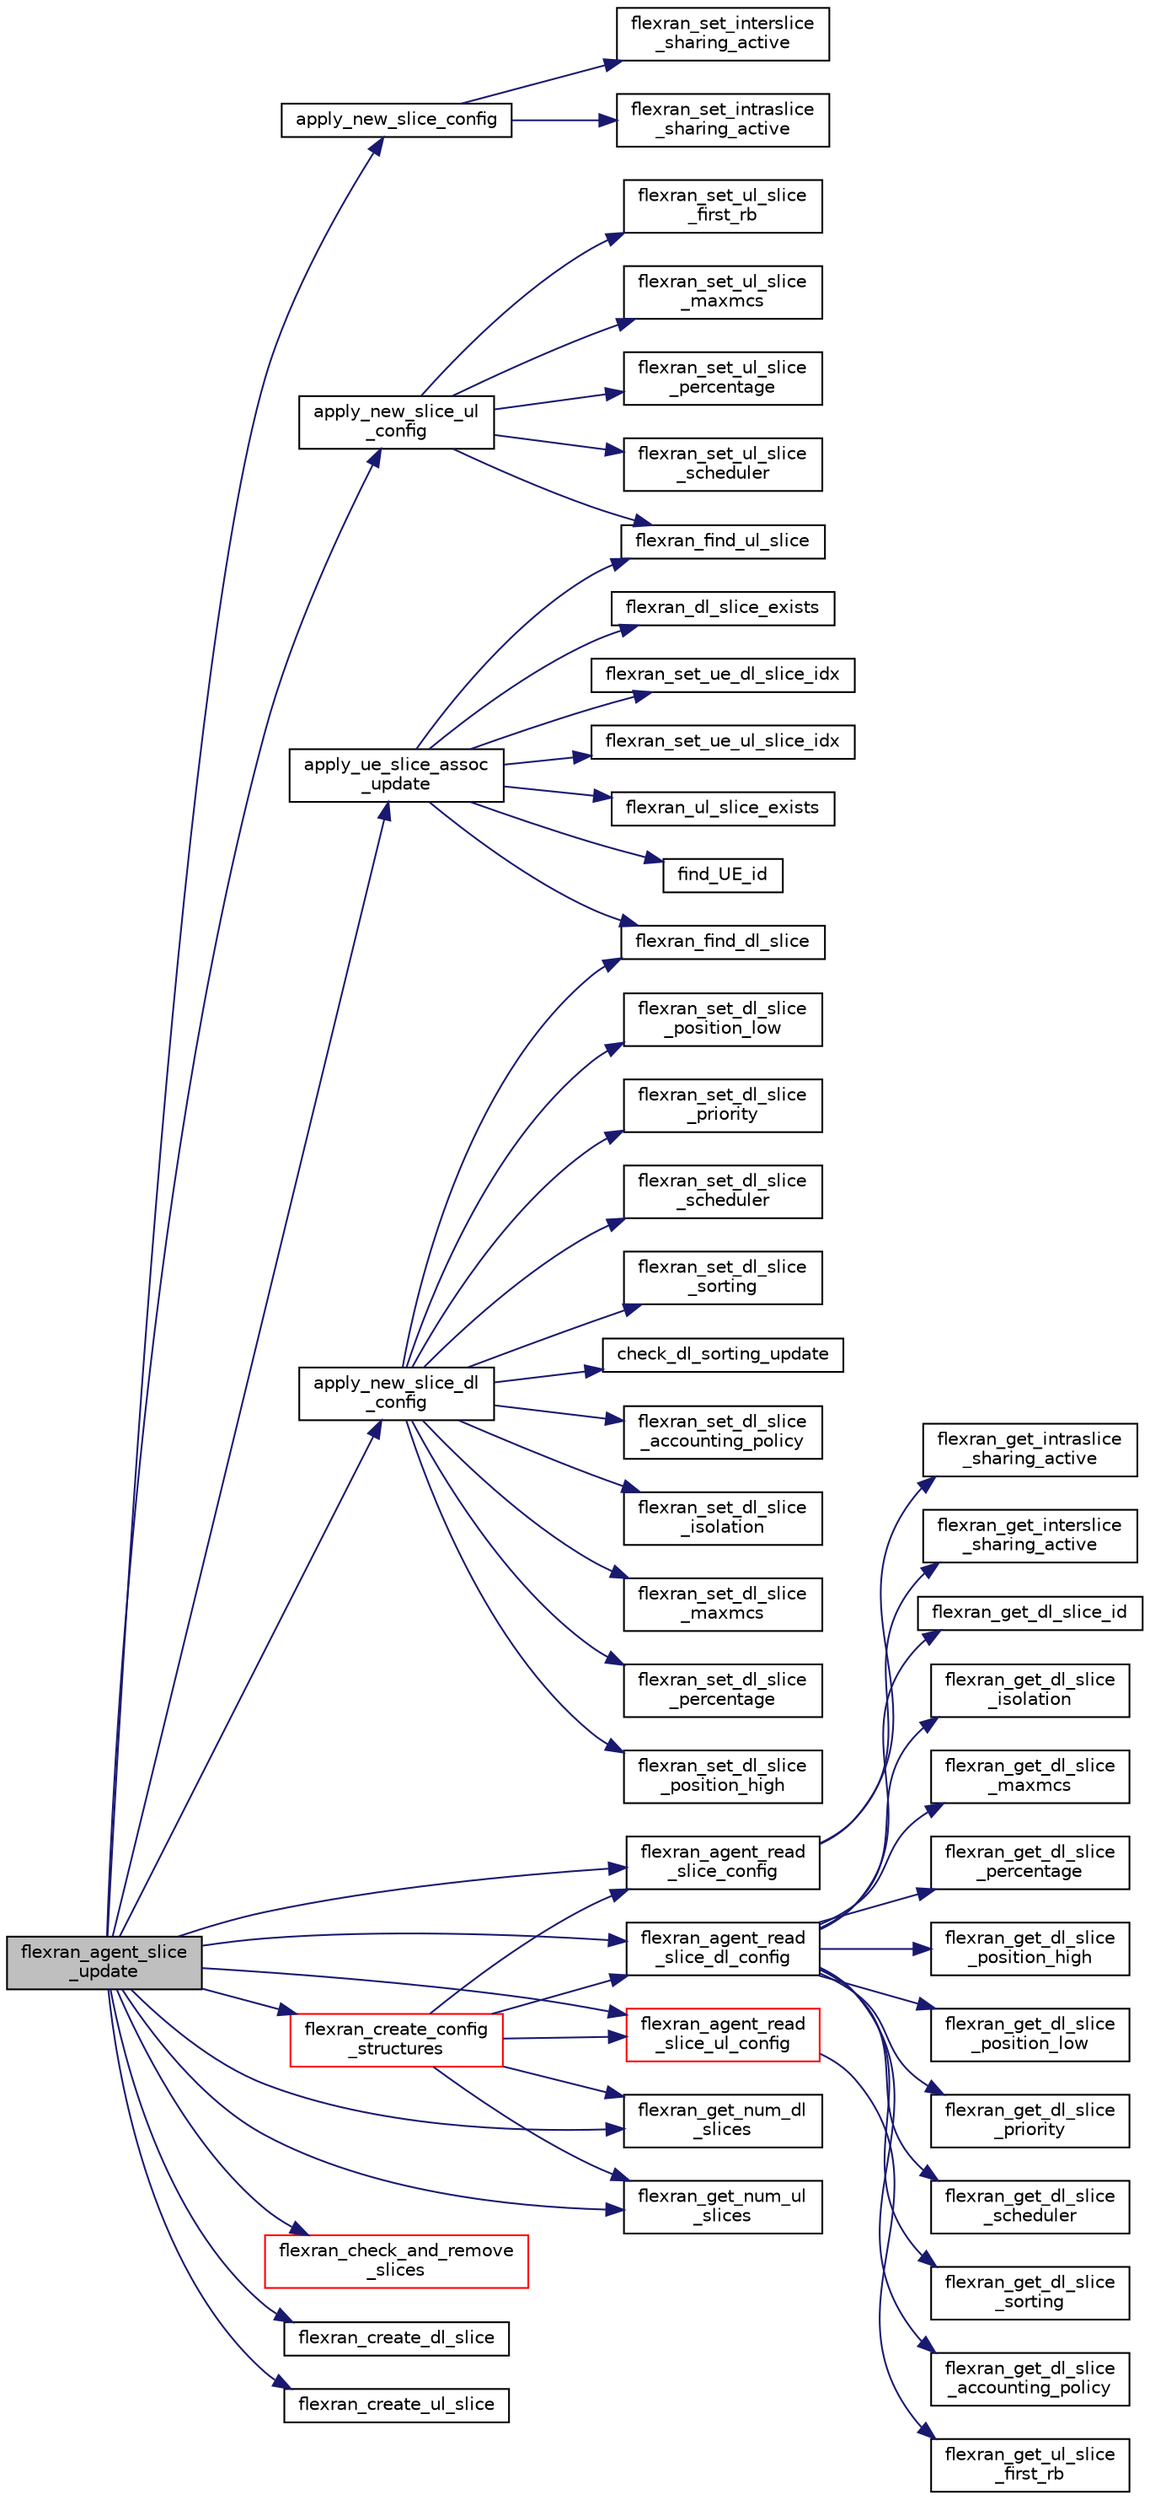 digraph "flexran_agent_slice_update"
{
 // LATEX_PDF_SIZE
  edge [fontname="Helvetica",fontsize="10",labelfontname="Helvetica",labelfontsize="10"];
  node [fontname="Helvetica",fontsize="10",shape=record];
  rankdir="LR";
  Node1 [label="flexran_agent_slice\l_update",height=0.2,width=0.4,color="black", fillcolor="grey75", style="filled", fontcolor="black",tooltip=" "];
  Node1 -> Node2 [color="midnightblue",fontsize="10",style="solid",fontname="Helvetica"];
  Node2 [label="apply_new_slice_config",height=0.2,width=0.4,color="black", fillcolor="white", style="filled",URL="$flexran__agent__mac__internal_8c.html#a5eb4a13c2656974e8052d627fffe9267",tooltip=" "];
  Node2 -> Node3 [color="midnightblue",fontsize="10",style="solid",fontname="Helvetica"];
  Node3 [label="flexran_set_interslice\l_sharing_active",height=0.2,width=0.4,color="black", fillcolor="white", style="filled",URL="$flexran__agent__ran__api_8c.html#a9ee465405ba5ee7e96626bc0bc95c56a",tooltip=" "];
  Node2 -> Node4 [color="midnightblue",fontsize="10",style="solid",fontname="Helvetica"];
  Node4 [label="flexran_set_intraslice\l_sharing_active",height=0.2,width=0.4,color="black", fillcolor="white", style="filled",URL="$flexran__agent__ran__api_8c.html#ae18d7d5fa14c06c2a74c9936190783fa",tooltip=" "];
  Node1 -> Node5 [color="midnightblue",fontsize="10",style="solid",fontname="Helvetica"];
  Node5 [label="apply_new_slice_dl\l_config",height=0.2,width=0.4,color="black", fillcolor="white", style="filled",URL="$flexran__agent__mac__internal_8c.html#a8ccf69e5ff0ea80cd310faa149b4f6c1",tooltip=" "];
  Node5 -> Node6 [color="midnightblue",fontsize="10",style="solid",fontname="Helvetica"];
  Node6 [label="check_dl_sorting_update",height=0.2,width=0.4,color="black", fillcolor="white", style="filled",URL="$flexran__agent__mac__internal_8c.html#a87c687a6df39c8b271454c4aec4d8a39",tooltip=" "];
  Node5 -> Node7 [color="midnightblue",fontsize="10",style="solid",fontname="Helvetica"];
  Node7 [label="flexran_find_dl_slice",height=0.2,width=0.4,color="black", fillcolor="white", style="filled",URL="$flexran__agent__ran__api_8c.html#a0a7a002fa8ff5f0b3b37027898a2c252",tooltip=" "];
  Node5 -> Node8 [color="midnightblue",fontsize="10",style="solid",fontname="Helvetica"];
  Node8 [label="flexran_set_dl_slice\l_accounting_policy",height=0.2,width=0.4,color="black", fillcolor="white", style="filled",URL="$flexran__agent__ran__api_8c.html#a36c652d8f658d5d13d2edd00af452751",tooltip=" "];
  Node5 -> Node9 [color="midnightblue",fontsize="10",style="solid",fontname="Helvetica"];
  Node9 [label="flexran_set_dl_slice\l_isolation",height=0.2,width=0.4,color="black", fillcolor="white", style="filled",URL="$flexran__agent__ran__api_8c.html#a7fcc4654146e352697a58803f60d2c65",tooltip=" "];
  Node5 -> Node10 [color="midnightblue",fontsize="10",style="solid",fontname="Helvetica"];
  Node10 [label="flexran_set_dl_slice\l_maxmcs",height=0.2,width=0.4,color="black", fillcolor="white", style="filled",URL="$flexran__agent__ran__api_8c.html#aae60e8defff3276c093076a001a07418",tooltip=" "];
  Node5 -> Node11 [color="midnightblue",fontsize="10",style="solid",fontname="Helvetica"];
  Node11 [label="flexran_set_dl_slice\l_percentage",height=0.2,width=0.4,color="black", fillcolor="white", style="filled",URL="$flexran__agent__ran__api_8c.html#ab13aa26d816583313a269fddf888c012",tooltip=" "];
  Node5 -> Node12 [color="midnightblue",fontsize="10",style="solid",fontname="Helvetica"];
  Node12 [label="flexran_set_dl_slice\l_position_high",height=0.2,width=0.4,color="black", fillcolor="white", style="filled",URL="$flexran__agent__ran__api_8c.html#a40d35a411e7b385009a3ed987435e4c6",tooltip=" "];
  Node5 -> Node13 [color="midnightblue",fontsize="10",style="solid",fontname="Helvetica"];
  Node13 [label="flexran_set_dl_slice\l_position_low",height=0.2,width=0.4,color="black", fillcolor="white", style="filled",URL="$flexran__agent__ran__api_8c.html#a2c60d592bddc4089c49bf529248a7e0b",tooltip=" "];
  Node5 -> Node14 [color="midnightblue",fontsize="10",style="solid",fontname="Helvetica"];
  Node14 [label="flexran_set_dl_slice\l_priority",height=0.2,width=0.4,color="black", fillcolor="white", style="filled",URL="$flexran__agent__ran__api_8c.html#a6e8064db9dd72fa65cc790bc75a28651",tooltip=" "];
  Node5 -> Node15 [color="midnightblue",fontsize="10",style="solid",fontname="Helvetica"];
  Node15 [label="flexran_set_dl_slice\l_scheduler",height=0.2,width=0.4,color="black", fillcolor="white", style="filled",URL="$flexran__agent__ran__api_8c.html#a7da3c53ca65607c5b84db9fe3170c8f6",tooltip=" "];
  Node5 -> Node16 [color="midnightblue",fontsize="10",style="solid",fontname="Helvetica"];
  Node16 [label="flexran_set_dl_slice\l_sorting",height=0.2,width=0.4,color="black", fillcolor="white", style="filled",URL="$flexran__agent__ran__api_8c.html#a579fb62bc78e44e990bec609b5d5aa6f",tooltip=" "];
  Node1 -> Node17 [color="midnightblue",fontsize="10",style="solid",fontname="Helvetica"];
  Node17 [label="apply_new_slice_ul\l_config",height=0.2,width=0.4,color="black", fillcolor="white", style="filled",URL="$flexran__agent__mac__internal_8c.html#ab2557ab0ae1be3f30d9cc38cf493e1bb",tooltip=" "];
  Node17 -> Node18 [color="midnightblue",fontsize="10",style="solid",fontname="Helvetica"];
  Node18 [label="flexran_find_ul_slice",height=0.2,width=0.4,color="black", fillcolor="white", style="filled",URL="$flexran__agent__ran__api_8c.html#a92a4d115e3b391bc33d51018df8a3b78",tooltip=" "];
  Node17 -> Node19 [color="midnightblue",fontsize="10",style="solid",fontname="Helvetica"];
  Node19 [label="flexran_set_ul_slice\l_first_rb",height=0.2,width=0.4,color="black", fillcolor="white", style="filled",URL="$flexran__agent__ran__api_8c.html#a63755d3b9f9f8316f3d63b2305def126",tooltip=" "];
  Node17 -> Node20 [color="midnightblue",fontsize="10",style="solid",fontname="Helvetica"];
  Node20 [label="flexran_set_ul_slice\l_maxmcs",height=0.2,width=0.4,color="black", fillcolor="white", style="filled",URL="$flexran__agent__ran__api_8c.html#af065db0ee913bc534e71f5e443c71f88",tooltip=" "];
  Node17 -> Node21 [color="midnightblue",fontsize="10",style="solid",fontname="Helvetica"];
  Node21 [label="flexran_set_ul_slice\l_percentage",height=0.2,width=0.4,color="black", fillcolor="white", style="filled",URL="$flexran__agent__ran__api_8c.html#a5fa0257997390fb29033f3e4b43bd249",tooltip=" "];
  Node17 -> Node22 [color="midnightblue",fontsize="10",style="solid",fontname="Helvetica"];
  Node22 [label="flexran_set_ul_slice\l_scheduler",height=0.2,width=0.4,color="black", fillcolor="white", style="filled",URL="$flexran__agent__ran__api_8c.html#a7dde094f3c9e375561cccf93034049a1",tooltip=" "];
  Node1 -> Node23 [color="midnightblue",fontsize="10",style="solid",fontname="Helvetica"];
  Node23 [label="apply_ue_slice_assoc\l_update",height=0.2,width=0.4,color="black", fillcolor="white", style="filled",URL="$flexran__agent__mac__internal_8c.html#ab9321bf80f8e95903c4cbe8b0e1bc90a",tooltip=" "];
  Node23 -> Node24 [color="midnightblue",fontsize="10",style="solid",fontname="Helvetica"];
  Node24 [label="find_UE_id",height=0.2,width=0.4,color="black", fillcolor="white", style="filled",URL="$group____mac.html#ga35a30760cd6df3d2fcadef04c55d66ea",tooltip=" "];
  Node23 -> Node25 [color="midnightblue",fontsize="10",style="solid",fontname="Helvetica"];
  Node25 [label="flexran_dl_slice_exists",height=0.2,width=0.4,color="black", fillcolor="white", style="filled",URL="$flexran__agent__ran__api_8c.html#a7655cbf0aeb245faa659bcfbd1159712",tooltip=" "];
  Node23 -> Node7 [color="midnightblue",fontsize="10",style="solid",fontname="Helvetica"];
  Node23 -> Node18 [color="midnightblue",fontsize="10",style="solid",fontname="Helvetica"];
  Node23 -> Node26 [color="midnightblue",fontsize="10",style="solid",fontname="Helvetica"];
  Node26 [label="flexran_set_ue_dl_slice_idx",height=0.2,width=0.4,color="black", fillcolor="white", style="filled",URL="$flexran__agent__ran__api_8c.html#a1fa741f6be4f6108f99cacfca49a62ef",tooltip=" "];
  Node23 -> Node27 [color="midnightblue",fontsize="10",style="solid",fontname="Helvetica"];
  Node27 [label="flexran_set_ue_ul_slice_idx",height=0.2,width=0.4,color="black", fillcolor="white", style="filled",URL="$flexran__agent__ran__api_8c.html#a48dce39073d9da74ace515edd15d0638",tooltip=" "];
  Node23 -> Node28 [color="midnightblue",fontsize="10",style="solid",fontname="Helvetica"];
  Node28 [label="flexran_ul_slice_exists",height=0.2,width=0.4,color="black", fillcolor="white", style="filled",URL="$flexran__agent__ran__api_8c.html#afa4103638f229597ea2cded2b5d36c66",tooltip=" "];
  Node1 -> Node29 [color="midnightblue",fontsize="10",style="solid",fontname="Helvetica"];
  Node29 [label="flexran_agent_read\l_slice_config",height=0.2,width=0.4,color="black", fillcolor="white", style="filled",URL="$flexran__agent__mac__internal_8c.html#a9fb0d92225e3ee54fd4e76e912367148",tooltip=" "];
  Node29 -> Node30 [color="midnightblue",fontsize="10",style="solid",fontname="Helvetica"];
  Node30 [label="flexran_get_interslice\l_sharing_active",height=0.2,width=0.4,color="black", fillcolor="white", style="filled",URL="$flexran__agent__ran__api_8c.html#ae89268642d7fcc5907fa771b2fb0e8ad",tooltip=" "];
  Node29 -> Node31 [color="midnightblue",fontsize="10",style="solid",fontname="Helvetica"];
  Node31 [label="flexran_get_intraslice\l_sharing_active",height=0.2,width=0.4,color="black", fillcolor="white", style="filled",URL="$flexran__agent__ran__api_8c.html#abeb11c02e6d53a9993f2ba4f4a3baf88",tooltip=" "];
  Node1 -> Node32 [color="midnightblue",fontsize="10",style="solid",fontname="Helvetica"];
  Node32 [label="flexran_agent_read\l_slice_dl_config",height=0.2,width=0.4,color="black", fillcolor="white", style="filled",URL="$flexran__agent__mac__internal_8c.html#a88e682ddafd4a23f7fb981dbb7d45ad0",tooltip=" "];
  Node32 -> Node33 [color="midnightblue",fontsize="10",style="solid",fontname="Helvetica"];
  Node33 [label="flexran_get_dl_slice\l_accounting_policy",height=0.2,width=0.4,color="black", fillcolor="white", style="filled",URL="$flexran__agent__ran__api_8c.html#a39d80fb8256bc0b6062a7176627a489c",tooltip=" "];
  Node32 -> Node34 [color="midnightblue",fontsize="10",style="solid",fontname="Helvetica"];
  Node34 [label="flexran_get_dl_slice_id",height=0.2,width=0.4,color="black", fillcolor="white", style="filled",URL="$flexran__agent__ran__api_8c.html#a079e16a3540c8441a70f131197164598",tooltip=" "];
  Node32 -> Node35 [color="midnightblue",fontsize="10",style="solid",fontname="Helvetica"];
  Node35 [label="flexran_get_dl_slice\l_isolation",height=0.2,width=0.4,color="black", fillcolor="white", style="filled",URL="$flexran__agent__ran__api_8c.html#a02770956dcaa2614103f1e9caf8c8d17",tooltip=" "];
  Node32 -> Node36 [color="midnightblue",fontsize="10",style="solid",fontname="Helvetica"];
  Node36 [label="flexran_get_dl_slice\l_maxmcs",height=0.2,width=0.4,color="black", fillcolor="white", style="filled",URL="$flexran__agent__ran__api_8c.html#a1d1ccfd239eb240a8c325261de76f0eb",tooltip=" "];
  Node32 -> Node37 [color="midnightblue",fontsize="10",style="solid",fontname="Helvetica"];
  Node37 [label="flexran_get_dl_slice\l_percentage",height=0.2,width=0.4,color="black", fillcolor="white", style="filled",URL="$flexran__agent__ran__api_8c.html#ae2861a90d5f6b385cffbe48c6f71be6a",tooltip=" "];
  Node32 -> Node38 [color="midnightblue",fontsize="10",style="solid",fontname="Helvetica"];
  Node38 [label="flexran_get_dl_slice\l_position_high",height=0.2,width=0.4,color="black", fillcolor="white", style="filled",URL="$flexran__agent__ran__api_8c.html#a5e5ef0eaaaf06ccbeb1e647bdadec92c",tooltip=" "];
  Node32 -> Node39 [color="midnightblue",fontsize="10",style="solid",fontname="Helvetica"];
  Node39 [label="flexran_get_dl_slice\l_position_low",height=0.2,width=0.4,color="black", fillcolor="white", style="filled",URL="$flexran__agent__ran__api_8c.html#a14e9cecd37da029b8a8a2247ca0b0171",tooltip=" "];
  Node32 -> Node40 [color="midnightblue",fontsize="10",style="solid",fontname="Helvetica"];
  Node40 [label="flexran_get_dl_slice\l_priority",height=0.2,width=0.4,color="black", fillcolor="white", style="filled",URL="$flexran__agent__ran__api_8c.html#ab3afceb57743253292f08044e4ab03cc",tooltip=" "];
  Node32 -> Node41 [color="midnightblue",fontsize="10",style="solid",fontname="Helvetica"];
  Node41 [label="flexran_get_dl_slice\l_scheduler",height=0.2,width=0.4,color="black", fillcolor="white", style="filled",URL="$flexran__agent__ran__api_8c.html#a343ff29ea2d3390931883c3b8d3aec4d",tooltip=" "];
  Node32 -> Node42 [color="midnightblue",fontsize="10",style="solid",fontname="Helvetica"];
  Node42 [label="flexran_get_dl_slice\l_sorting",height=0.2,width=0.4,color="black", fillcolor="white", style="filled",URL="$flexran__agent__ran__api_8c.html#a90a0f1774329c50928f5b5796002d41a",tooltip=" "];
  Node1 -> Node43 [color="midnightblue",fontsize="10",style="solid",fontname="Helvetica"];
  Node43 [label="flexran_agent_read\l_slice_ul_config",height=0.2,width=0.4,color="red", fillcolor="white", style="filled",URL="$flexran__agent__mac__internal_8c.html#a48e45f209ddacdd26edad3502a3aa254",tooltip=" "];
  Node43 -> Node44 [color="midnightblue",fontsize="10",style="solid",fontname="Helvetica"];
  Node44 [label="flexran_get_ul_slice\l_first_rb",height=0.2,width=0.4,color="black", fillcolor="white", style="filled",URL="$flexran__agent__ran__api_8c.html#ac6620d8100ab9923d649561f8967ddcc",tooltip=" "];
  Node1 -> Node49 [color="midnightblue",fontsize="10",style="solid",fontname="Helvetica"];
  Node49 [label="flexran_check_and_remove\l_slices",height=0.2,width=0.4,color="red", fillcolor="white", style="filled",URL="$flexran__agent__mac_8c.html#a1bcf3f37b02517337e303edf543909bf",tooltip=" "];
  Node1 -> Node52 [color="midnightblue",fontsize="10",style="solid",fontname="Helvetica"];
  Node52 [label="flexran_create_config\l_structures",height=0.2,width=0.4,color="red", fillcolor="white", style="filled",URL="$flexran__agent__mac_8c.html#a81d66204be040b0fd5a87299f0f3c4fb",tooltip=" "];
  Node52 -> Node29 [color="midnightblue",fontsize="10",style="solid",fontname="Helvetica"];
  Node52 -> Node32 [color="midnightblue",fontsize="10",style="solid",fontname="Helvetica"];
  Node52 -> Node43 [color="midnightblue",fontsize="10",style="solid",fontname="Helvetica"];
  Node52 -> Node54 [color="midnightblue",fontsize="10",style="solid",fontname="Helvetica"];
  Node54 [label="flexran_get_num_dl\l_slices",height=0.2,width=0.4,color="black", fillcolor="white", style="filled",URL="$flexran__agent__ran__api_8c.html#ad0b02bf84de3d5240cfe5510d5a48f41",tooltip=" "];
  Node52 -> Node55 [color="midnightblue",fontsize="10",style="solid",fontname="Helvetica"];
  Node55 [label="flexran_get_num_ul\l_slices",height=0.2,width=0.4,color="black", fillcolor="white", style="filled",URL="$flexran__agent__ran__api_8c.html#aeae41f5e824f612b8eabb7f487ec28c3",tooltip=" "];
  Node1 -> Node56 [color="midnightblue",fontsize="10",style="solid",fontname="Helvetica"];
  Node56 [label="flexran_create_dl_slice",height=0.2,width=0.4,color="black", fillcolor="white", style="filled",URL="$flexran__agent__ran__api_8c.html#a50093081ce3ee6ff55eae2c051cd03c7",tooltip=" "];
  Node1 -> Node57 [color="midnightblue",fontsize="10",style="solid",fontname="Helvetica"];
  Node57 [label="flexran_create_ul_slice",height=0.2,width=0.4,color="black", fillcolor="white", style="filled",URL="$flexran__agent__ran__api_8c.html#ae48a7f8d6bd5b916e3adb5210e521427",tooltip=" "];
  Node1 -> Node54 [color="midnightblue",fontsize="10",style="solid",fontname="Helvetica"];
  Node1 -> Node55 [color="midnightblue",fontsize="10",style="solid",fontname="Helvetica"];
}
